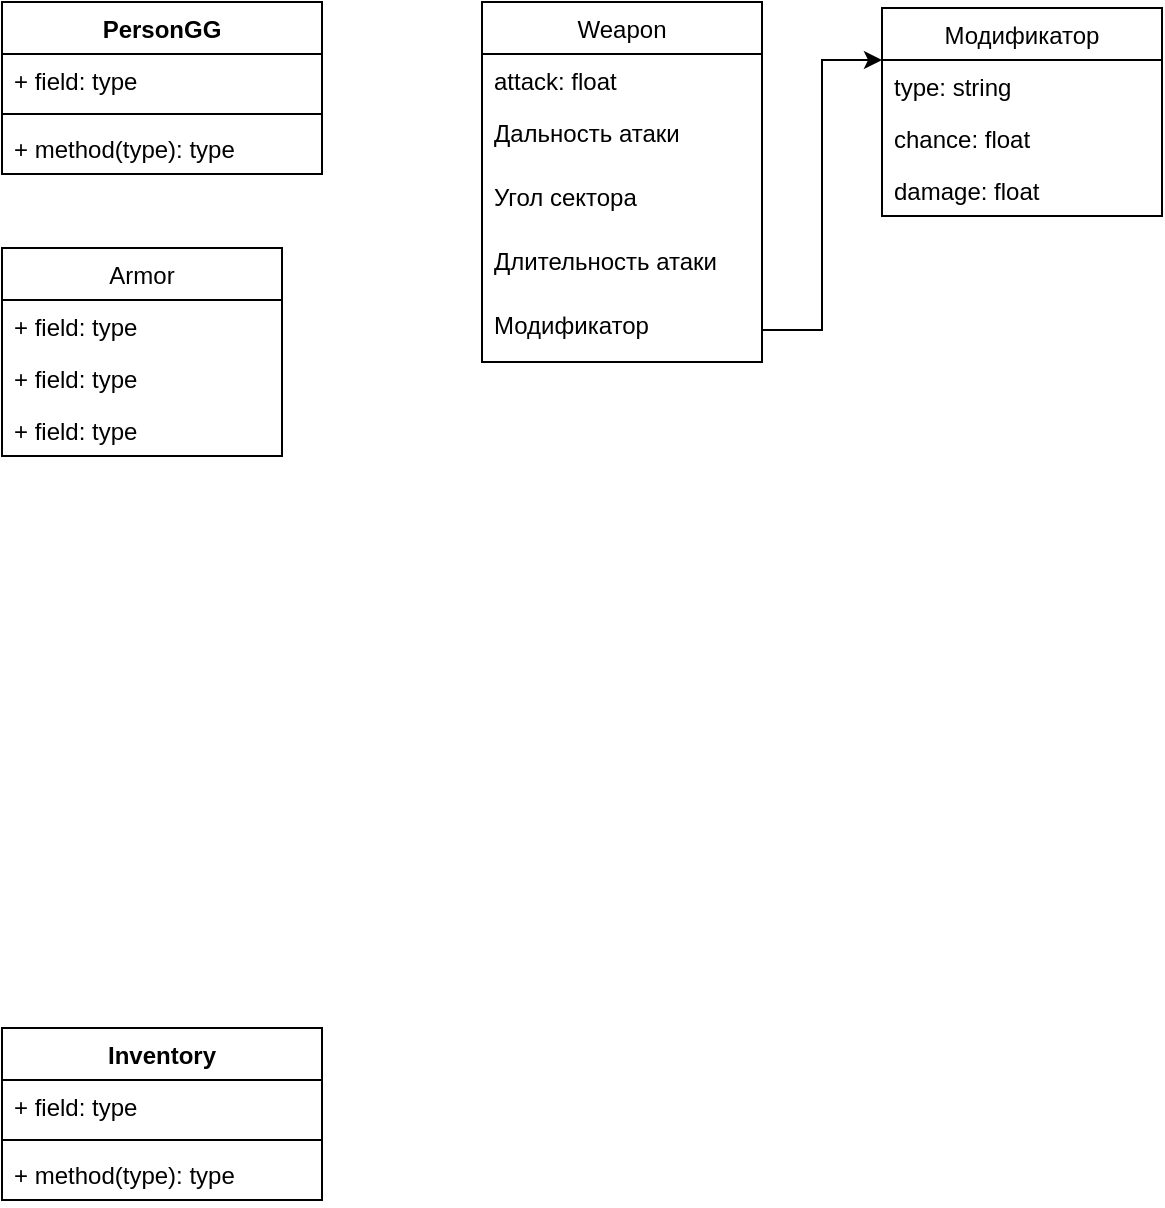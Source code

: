 <mxfile version="18.0.4" type="github">
  <diagram id="C5RBs43oDa-KdzZeNtuy" name="Page-1">
    <mxGraphModel dx="1422" dy="768" grid="1" gridSize="10" guides="1" tooltips="1" connect="1" arrows="1" fold="1" page="1" pageScale="1" pageWidth="827" pageHeight="1169" math="0" shadow="0">
      <root>
        <mxCell id="WIyWlLk6GJQsqaUBKTNV-0" />
        <mxCell id="WIyWlLk6GJQsqaUBKTNV-1" parent="WIyWlLk6GJQsqaUBKTNV-0" />
        <mxCell id="UhJCOVOWhgmh7EjyviNe-0" value="PersonGG" style="swimlane;fontStyle=1;align=center;verticalAlign=top;childLayout=stackLayout;horizontal=1;startSize=26;horizontalStack=0;resizeParent=1;resizeParentMax=0;resizeLast=0;collapsible=1;marginBottom=0;" vertex="1" parent="WIyWlLk6GJQsqaUBKTNV-1">
          <mxGeometry x="40" y="37" width="160" height="86" as="geometry" />
        </mxCell>
        <mxCell id="UhJCOVOWhgmh7EjyviNe-1" value="+ field: type" style="text;strokeColor=none;fillColor=none;align=left;verticalAlign=top;spacingLeft=4;spacingRight=4;overflow=hidden;rotatable=0;points=[[0,0.5],[1,0.5]];portConstraint=eastwest;" vertex="1" parent="UhJCOVOWhgmh7EjyviNe-0">
          <mxGeometry y="26" width="160" height="26" as="geometry" />
        </mxCell>
        <mxCell id="UhJCOVOWhgmh7EjyviNe-2" value="" style="line;strokeWidth=1;fillColor=none;align=left;verticalAlign=middle;spacingTop=-1;spacingLeft=3;spacingRight=3;rotatable=0;labelPosition=right;points=[];portConstraint=eastwest;" vertex="1" parent="UhJCOVOWhgmh7EjyviNe-0">
          <mxGeometry y="52" width="160" height="8" as="geometry" />
        </mxCell>
        <mxCell id="UhJCOVOWhgmh7EjyviNe-3" value="+ method(type): type" style="text;strokeColor=none;fillColor=none;align=left;verticalAlign=top;spacingLeft=4;spacingRight=4;overflow=hidden;rotatable=0;points=[[0,0.5],[1,0.5]];portConstraint=eastwest;" vertex="1" parent="UhJCOVOWhgmh7EjyviNe-0">
          <mxGeometry y="60" width="160" height="26" as="geometry" />
        </mxCell>
        <mxCell id="UhJCOVOWhgmh7EjyviNe-4" value="Weapon" style="swimlane;fontStyle=0;childLayout=stackLayout;horizontal=1;startSize=26;fillColor=none;horizontalStack=0;resizeParent=1;resizeParentMax=0;resizeLast=0;collapsible=1;marginBottom=0;" vertex="1" parent="WIyWlLk6GJQsqaUBKTNV-1">
          <mxGeometry x="280" y="37" width="140" height="180" as="geometry" />
        </mxCell>
        <mxCell id="UhJCOVOWhgmh7EjyviNe-5" value="attack: float" style="text;strokeColor=none;fillColor=none;align=left;verticalAlign=top;spacingLeft=4;spacingRight=4;overflow=hidden;rotatable=0;points=[[0,0.5],[1,0.5]];portConstraint=eastwest;" vertex="1" parent="UhJCOVOWhgmh7EjyviNe-4">
          <mxGeometry y="26" width="140" height="26" as="geometry" />
        </mxCell>
        <mxCell id="UhJCOVOWhgmh7EjyviNe-7" value="Дальность атаки" style="text;strokeColor=none;fillColor=none;align=left;verticalAlign=top;spacingLeft=4;spacingRight=4;overflow=hidden;rotatable=0;points=[[0,0.5],[1,0.5]];portConstraint=eastwest;" vertex="1" parent="UhJCOVOWhgmh7EjyviNe-4">
          <mxGeometry y="52" width="140" height="32" as="geometry" />
        </mxCell>
        <mxCell id="UhJCOVOWhgmh7EjyviNe-16" value="Угол сектора" style="text;strokeColor=none;fillColor=none;align=left;verticalAlign=top;spacingLeft=4;spacingRight=4;overflow=hidden;rotatable=0;points=[[0,0.5],[1,0.5]];portConstraint=eastwest;" vertex="1" parent="UhJCOVOWhgmh7EjyviNe-4">
          <mxGeometry y="84" width="140" height="32" as="geometry" />
        </mxCell>
        <mxCell id="UhJCOVOWhgmh7EjyviNe-18" value="Длительность атаки" style="text;strokeColor=none;fillColor=none;align=left;verticalAlign=top;spacingLeft=4;spacingRight=4;overflow=hidden;rotatable=0;points=[[0,0.5],[1,0.5]];portConstraint=eastwest;" vertex="1" parent="UhJCOVOWhgmh7EjyviNe-4">
          <mxGeometry y="116" width="140" height="32" as="geometry" />
        </mxCell>
        <mxCell id="UhJCOVOWhgmh7EjyviNe-30" value="Модификатор" style="text;strokeColor=none;fillColor=none;align=left;verticalAlign=top;spacingLeft=4;spacingRight=4;overflow=hidden;rotatable=0;points=[[0,0.5],[1,0.5]];portConstraint=eastwest;" vertex="1" parent="UhJCOVOWhgmh7EjyviNe-4">
          <mxGeometry y="148" width="140" height="32" as="geometry" />
        </mxCell>
        <mxCell id="UhJCOVOWhgmh7EjyviNe-8" value="Armor" style="swimlane;fontStyle=0;childLayout=stackLayout;horizontal=1;startSize=26;fillColor=none;horizontalStack=0;resizeParent=1;resizeParentMax=0;resizeLast=0;collapsible=1;marginBottom=0;" vertex="1" parent="WIyWlLk6GJQsqaUBKTNV-1">
          <mxGeometry x="40" y="160" width="140" height="104" as="geometry" />
        </mxCell>
        <mxCell id="UhJCOVOWhgmh7EjyviNe-9" value="+ field: type" style="text;strokeColor=none;fillColor=none;align=left;verticalAlign=top;spacingLeft=4;spacingRight=4;overflow=hidden;rotatable=0;points=[[0,0.5],[1,0.5]];portConstraint=eastwest;" vertex="1" parent="UhJCOVOWhgmh7EjyviNe-8">
          <mxGeometry y="26" width="140" height="26" as="geometry" />
        </mxCell>
        <mxCell id="UhJCOVOWhgmh7EjyviNe-10" value="+ field: type" style="text;strokeColor=none;fillColor=none;align=left;verticalAlign=top;spacingLeft=4;spacingRight=4;overflow=hidden;rotatable=0;points=[[0,0.5],[1,0.5]];portConstraint=eastwest;" vertex="1" parent="UhJCOVOWhgmh7EjyviNe-8">
          <mxGeometry y="52" width="140" height="26" as="geometry" />
        </mxCell>
        <mxCell id="UhJCOVOWhgmh7EjyviNe-11" value="+ field: type" style="text;strokeColor=none;fillColor=none;align=left;verticalAlign=top;spacingLeft=4;spacingRight=4;overflow=hidden;rotatable=0;points=[[0,0.5],[1,0.5]];portConstraint=eastwest;" vertex="1" parent="UhJCOVOWhgmh7EjyviNe-8">
          <mxGeometry y="78" width="140" height="26" as="geometry" />
        </mxCell>
        <mxCell id="UhJCOVOWhgmh7EjyviNe-12" value="Inventory" style="swimlane;fontStyle=1;align=center;verticalAlign=top;childLayout=stackLayout;horizontal=1;startSize=26;horizontalStack=0;resizeParent=1;resizeParentMax=0;resizeLast=0;collapsible=1;marginBottom=0;" vertex="1" parent="WIyWlLk6GJQsqaUBKTNV-1">
          <mxGeometry x="40" y="550" width="160" height="86" as="geometry" />
        </mxCell>
        <mxCell id="UhJCOVOWhgmh7EjyviNe-13" value="+ field: type" style="text;strokeColor=none;fillColor=none;align=left;verticalAlign=top;spacingLeft=4;spacingRight=4;overflow=hidden;rotatable=0;points=[[0,0.5],[1,0.5]];portConstraint=eastwest;" vertex="1" parent="UhJCOVOWhgmh7EjyviNe-12">
          <mxGeometry y="26" width="160" height="26" as="geometry" />
        </mxCell>
        <mxCell id="UhJCOVOWhgmh7EjyviNe-14" value="" style="line;strokeWidth=1;fillColor=none;align=left;verticalAlign=middle;spacingTop=-1;spacingLeft=3;spacingRight=3;rotatable=0;labelPosition=right;points=[];portConstraint=eastwest;" vertex="1" parent="UhJCOVOWhgmh7EjyviNe-12">
          <mxGeometry y="52" width="160" height="8" as="geometry" />
        </mxCell>
        <mxCell id="UhJCOVOWhgmh7EjyviNe-15" value="+ method(type): type" style="text;strokeColor=none;fillColor=none;align=left;verticalAlign=top;spacingLeft=4;spacingRight=4;overflow=hidden;rotatable=0;points=[[0,0.5],[1,0.5]];portConstraint=eastwest;" vertex="1" parent="UhJCOVOWhgmh7EjyviNe-12">
          <mxGeometry y="60" width="160" height="26" as="geometry" />
        </mxCell>
        <mxCell id="UhJCOVOWhgmh7EjyviNe-24" value="Модификатор" style="swimlane;fontStyle=0;childLayout=stackLayout;horizontal=1;startSize=26;fillColor=none;horizontalStack=0;resizeParent=1;resizeParentMax=0;resizeLast=0;collapsible=1;marginBottom=0;" vertex="1" parent="WIyWlLk6GJQsqaUBKTNV-1">
          <mxGeometry x="480" y="40" width="140" height="104" as="geometry" />
        </mxCell>
        <mxCell id="UhJCOVOWhgmh7EjyviNe-25" value="type: string" style="text;strokeColor=none;fillColor=none;align=left;verticalAlign=top;spacingLeft=4;spacingRight=4;overflow=hidden;rotatable=0;points=[[0,0.5],[1,0.5]];portConstraint=eastwest;" vertex="1" parent="UhJCOVOWhgmh7EjyviNe-24">
          <mxGeometry y="26" width="140" height="26" as="geometry" />
        </mxCell>
        <mxCell id="UhJCOVOWhgmh7EjyviNe-26" value="chance: float" style="text;strokeColor=none;fillColor=none;align=left;verticalAlign=top;spacingLeft=4;spacingRight=4;overflow=hidden;rotatable=0;points=[[0,0.5],[1,0.5]];portConstraint=eastwest;" vertex="1" parent="UhJCOVOWhgmh7EjyviNe-24">
          <mxGeometry y="52" width="140" height="26" as="geometry" />
        </mxCell>
        <mxCell id="UhJCOVOWhgmh7EjyviNe-27" value="damage: float" style="text;strokeColor=none;fillColor=none;align=left;verticalAlign=top;spacingLeft=4;spacingRight=4;overflow=hidden;rotatable=0;points=[[0,0.5],[1,0.5]];portConstraint=eastwest;" vertex="1" parent="UhJCOVOWhgmh7EjyviNe-24">
          <mxGeometry y="78" width="140" height="26" as="geometry" />
        </mxCell>
        <mxCell id="UhJCOVOWhgmh7EjyviNe-34" style="edgeStyle=orthogonalEdgeStyle;rounded=0;orthogonalLoop=1;jettySize=auto;html=1;exitX=1;exitY=0.5;exitDx=0;exitDy=0;entryX=0;entryY=0.25;entryDx=0;entryDy=0;" edge="1" parent="WIyWlLk6GJQsqaUBKTNV-1" source="UhJCOVOWhgmh7EjyviNe-30" target="UhJCOVOWhgmh7EjyviNe-24">
          <mxGeometry relative="1" as="geometry" />
        </mxCell>
      </root>
    </mxGraphModel>
  </diagram>
</mxfile>
